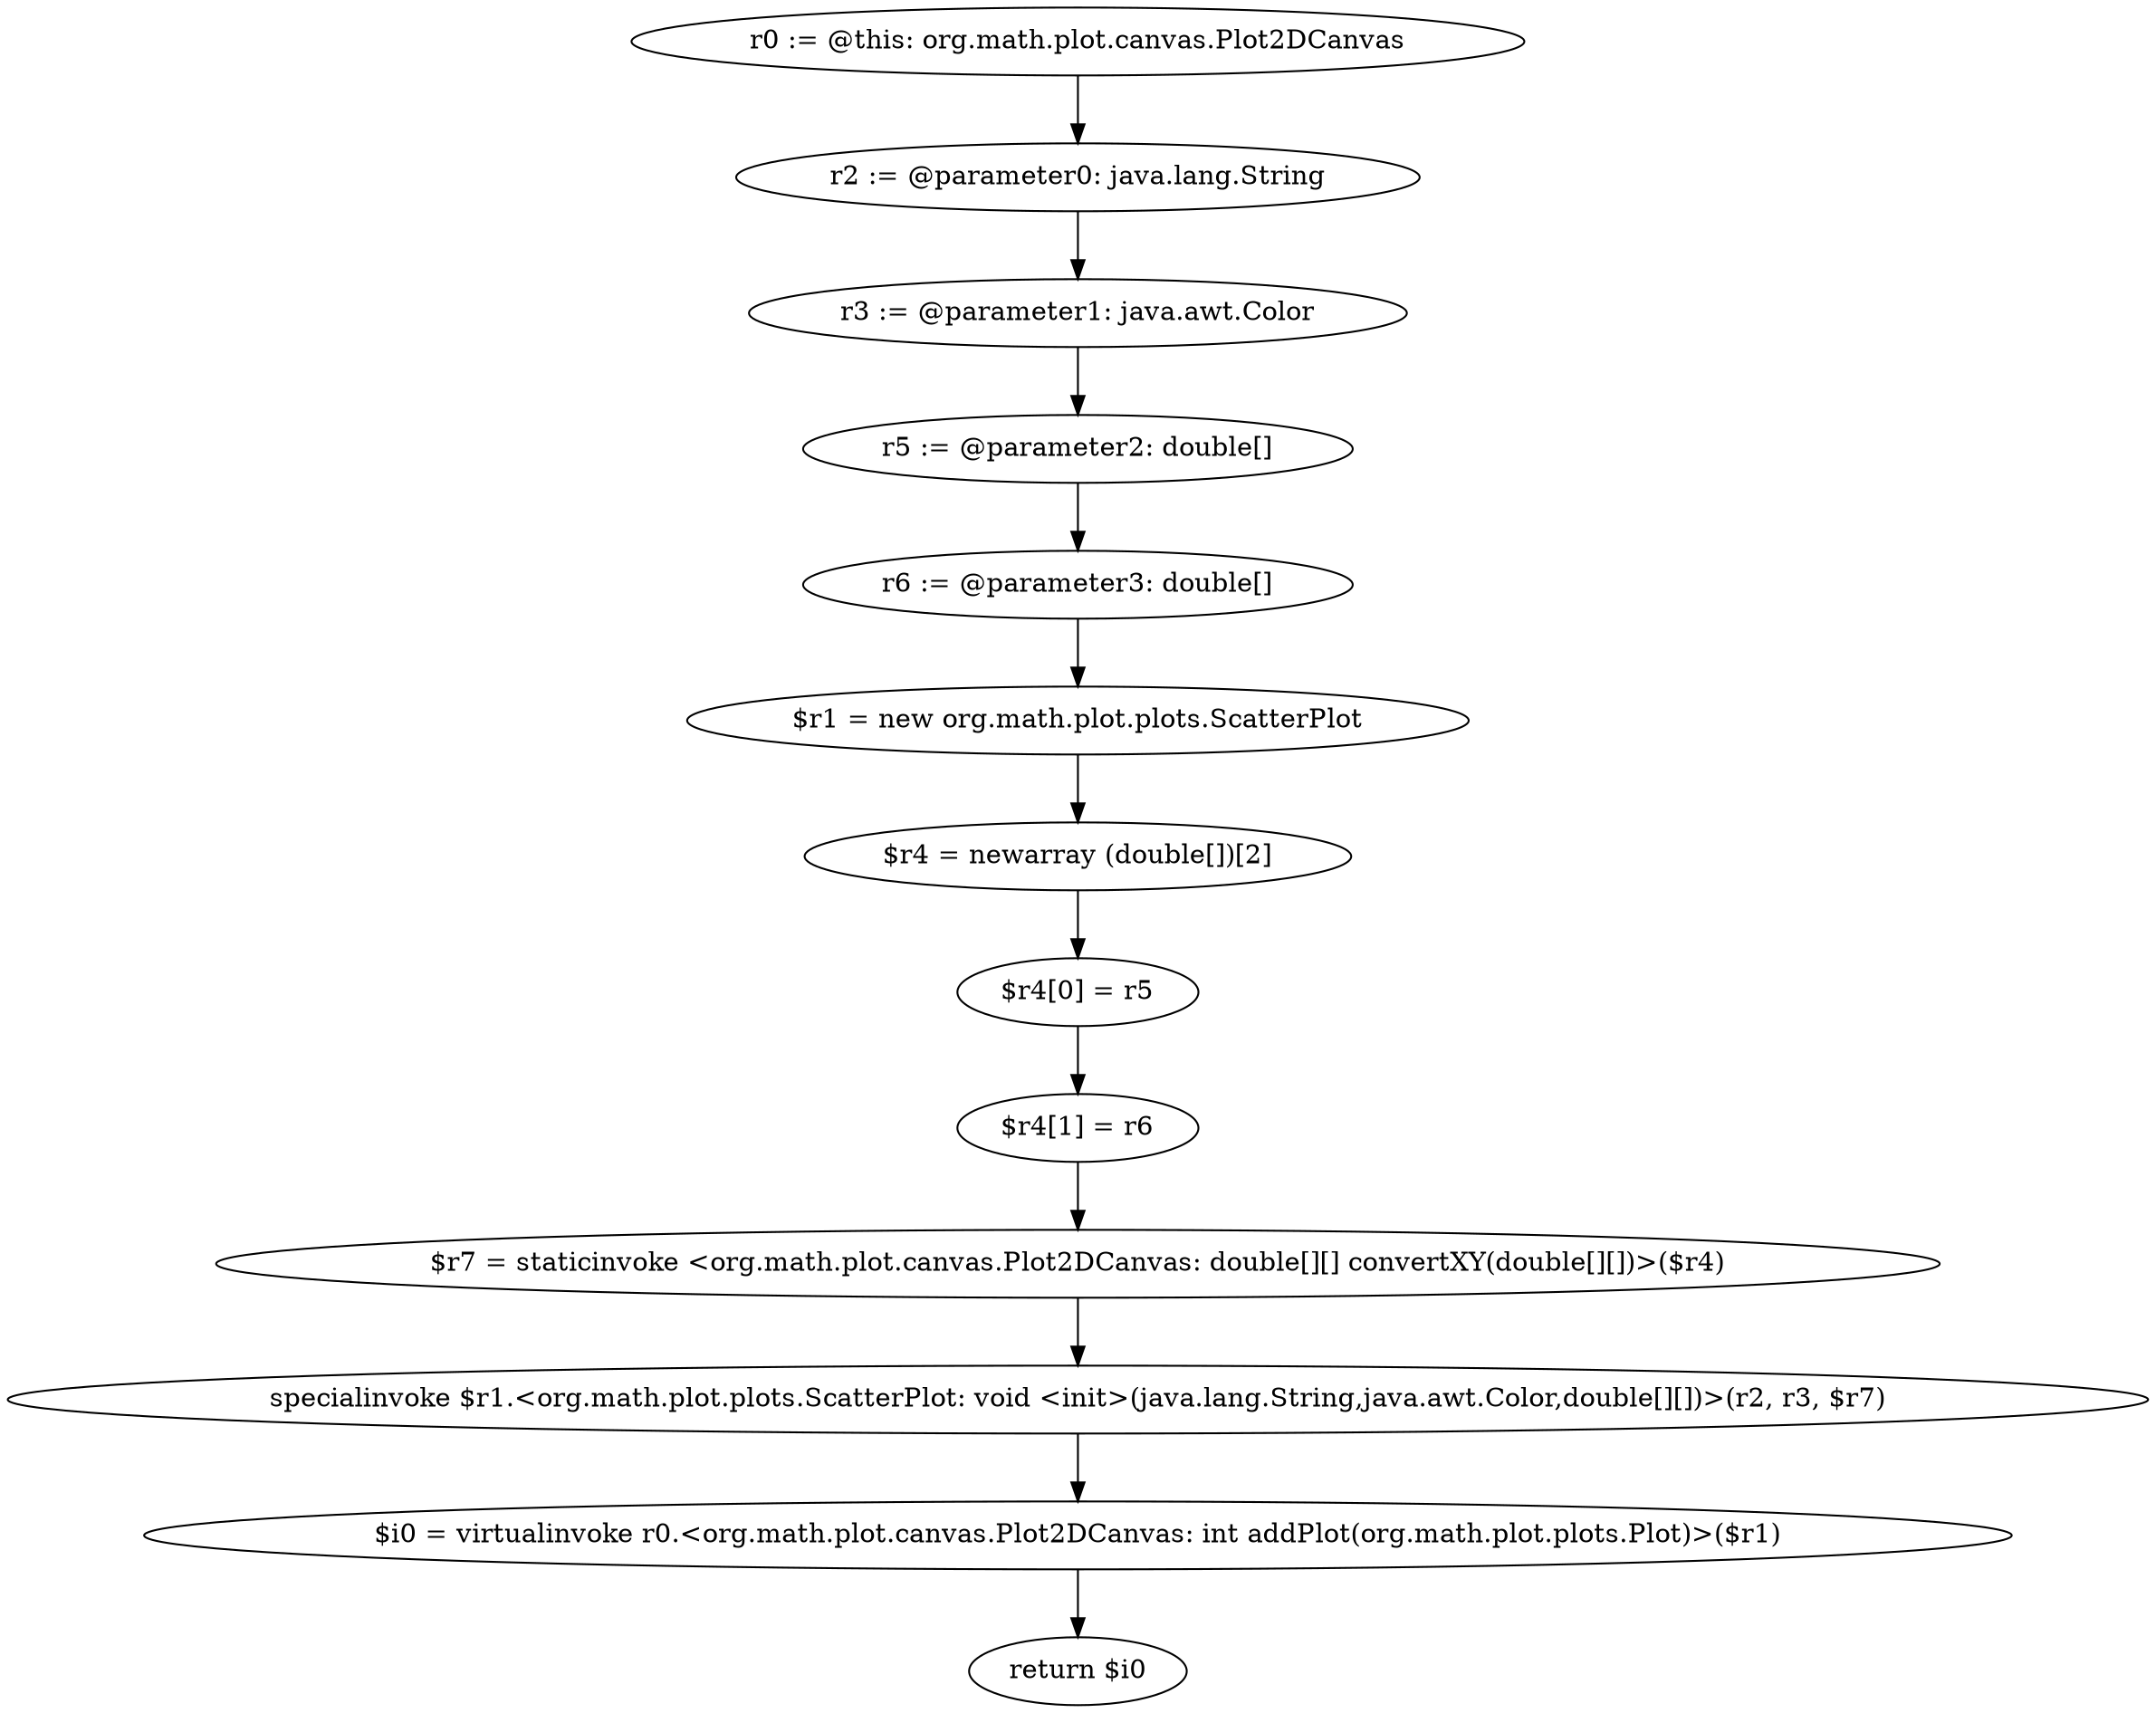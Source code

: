digraph "unitGraph" {
    "r0 := @this: org.math.plot.canvas.Plot2DCanvas"
    "r2 := @parameter0: java.lang.String"
    "r3 := @parameter1: java.awt.Color"
    "r5 := @parameter2: double[]"
    "r6 := @parameter3: double[]"
    "$r1 = new org.math.plot.plots.ScatterPlot"
    "$r4 = newarray (double[])[2]"
    "$r4[0] = r5"
    "$r4[1] = r6"
    "$r7 = staticinvoke <org.math.plot.canvas.Plot2DCanvas: double[][] convertXY(double[][])>($r4)"
    "specialinvoke $r1.<org.math.plot.plots.ScatterPlot: void <init>(java.lang.String,java.awt.Color,double[][])>(r2, r3, $r7)"
    "$i0 = virtualinvoke r0.<org.math.plot.canvas.Plot2DCanvas: int addPlot(org.math.plot.plots.Plot)>($r1)"
    "return $i0"
    "r0 := @this: org.math.plot.canvas.Plot2DCanvas"->"r2 := @parameter0: java.lang.String";
    "r2 := @parameter0: java.lang.String"->"r3 := @parameter1: java.awt.Color";
    "r3 := @parameter1: java.awt.Color"->"r5 := @parameter2: double[]";
    "r5 := @parameter2: double[]"->"r6 := @parameter3: double[]";
    "r6 := @parameter3: double[]"->"$r1 = new org.math.plot.plots.ScatterPlot";
    "$r1 = new org.math.plot.plots.ScatterPlot"->"$r4 = newarray (double[])[2]";
    "$r4 = newarray (double[])[2]"->"$r4[0] = r5";
    "$r4[0] = r5"->"$r4[1] = r6";
    "$r4[1] = r6"->"$r7 = staticinvoke <org.math.plot.canvas.Plot2DCanvas: double[][] convertXY(double[][])>($r4)";
    "$r7 = staticinvoke <org.math.plot.canvas.Plot2DCanvas: double[][] convertXY(double[][])>($r4)"->"specialinvoke $r1.<org.math.plot.plots.ScatterPlot: void <init>(java.lang.String,java.awt.Color,double[][])>(r2, r3, $r7)";
    "specialinvoke $r1.<org.math.plot.plots.ScatterPlot: void <init>(java.lang.String,java.awt.Color,double[][])>(r2, r3, $r7)"->"$i0 = virtualinvoke r0.<org.math.plot.canvas.Plot2DCanvas: int addPlot(org.math.plot.plots.Plot)>($r1)";
    "$i0 = virtualinvoke r0.<org.math.plot.canvas.Plot2DCanvas: int addPlot(org.math.plot.plots.Plot)>($r1)"->"return $i0";
}
